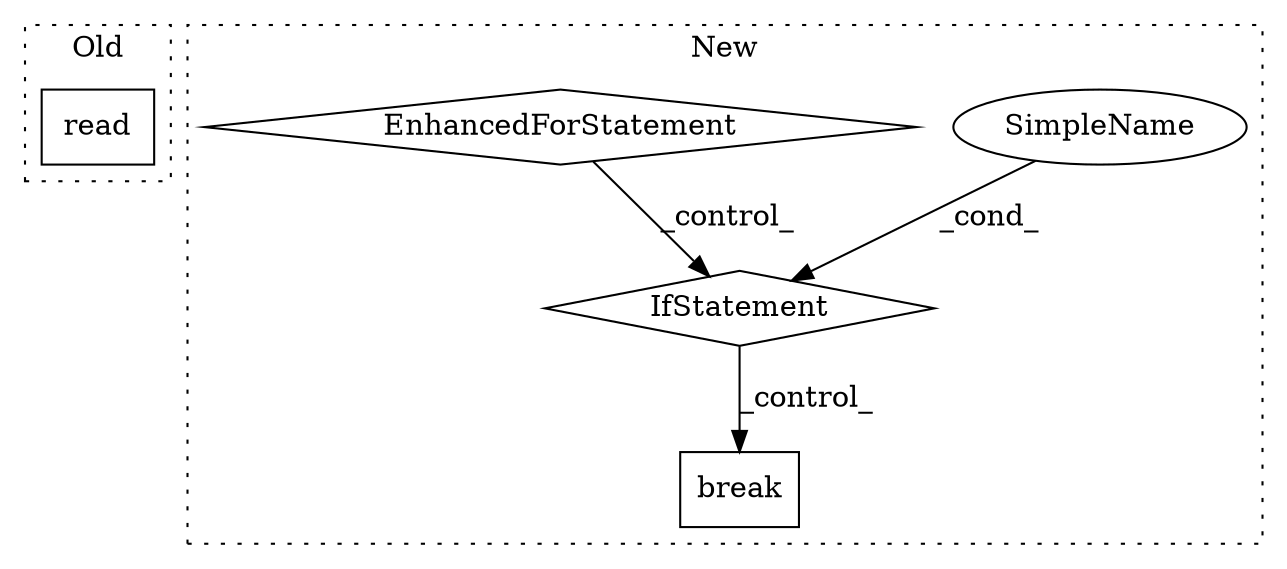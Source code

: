 digraph G {
subgraph cluster0 {
1 [label="read" a="32" s="4833" l="6" shape="box"];
label = "Old";
style="dotted";
}
subgraph cluster1 {
2 [label="break" a="10" s="5081" l="6" shape="box"];
3 [label="IfStatement" a="25" s="5056,5067" l="4,2" shape="diamond"];
4 [label="SimpleName" a="42" s="" l="" shape="ellipse"];
5 [label="EnhancedForStatement" a="70" s="4902,4992" l="57,2" shape="diamond"];
label = "New";
style="dotted";
}
3 -> 2 [label="_control_"];
4 -> 3 [label="_cond_"];
5 -> 3 [label="_control_"];
}